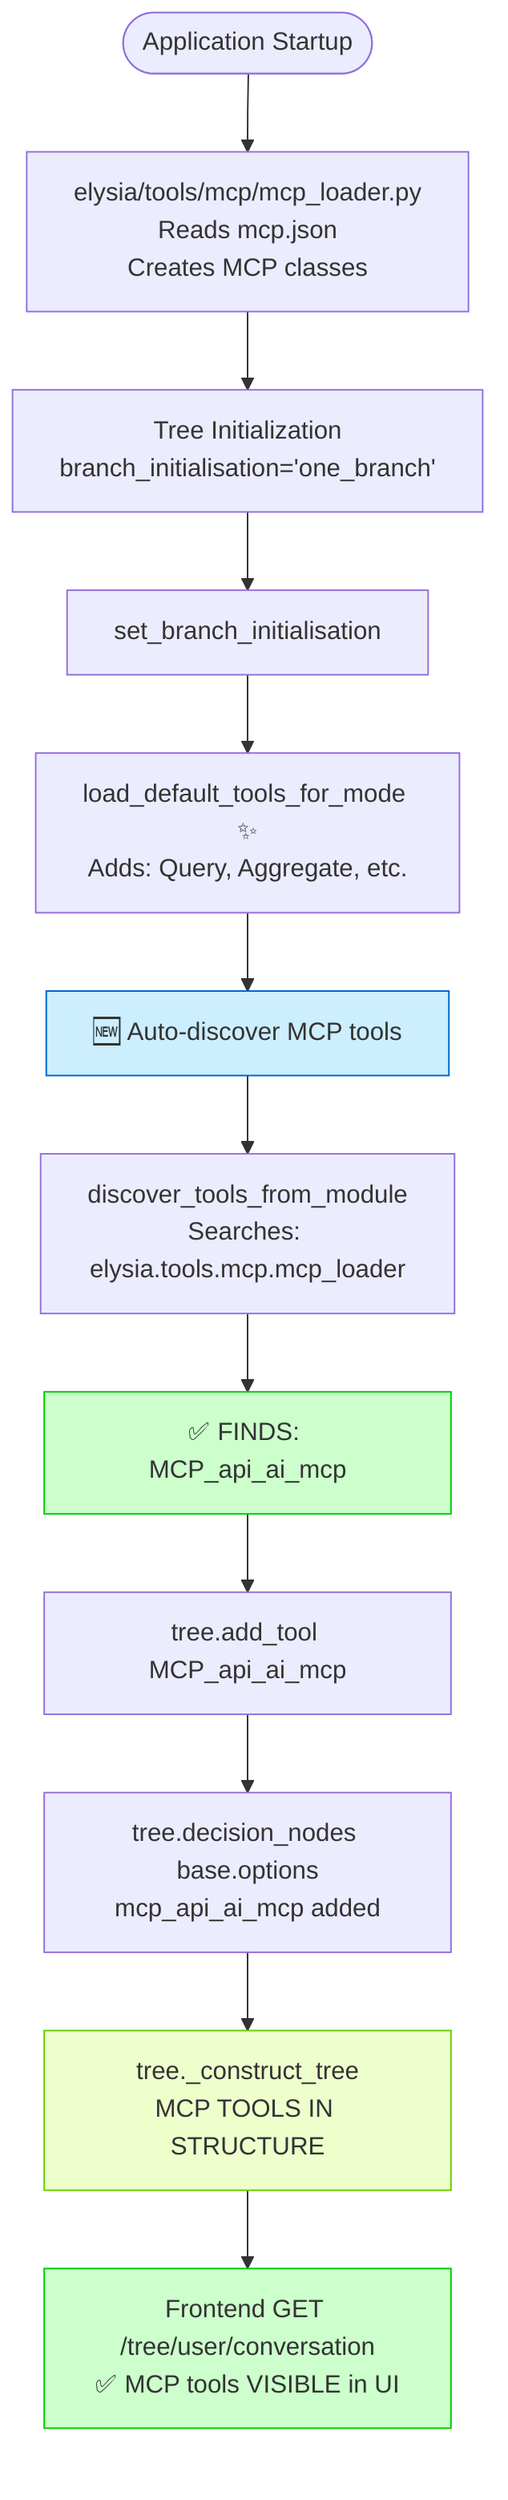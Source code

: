 flowchart TD
    Start([Application Startup]) --> LoadMCP[elysia/tools/mcp/mcp_loader.py<br/>Reads mcp.json<br/>Creates MCP classes]
    LoadMCP --> TreeInit[Tree Initialization<br/>branch_initialisation='one_branch']
    TreeInit --> SetBranch[set_branch_initialisation]
    SetBranch --> LoadDefault[load_default_tools_for_mode ✨<br/>Adds: Query, Aggregate, etc.]
    LoadDefault --> AutoDiscover[🆕 Auto-discover MCP tools]
    AutoDiscover --> SearchMCP[discover_tools_from_module<br/>Searches: elysia.tools.mcp.mcp_loader]
    SearchMCP --> FoundMCP[✅ FINDS: MCP_api_ai_mcp]
    FoundMCP --> AddTool[tree.add_tool MCP_api_ai_mcp]
    AddTool --> UpdateNode[tree.decision_nodes base.options<br/>mcp_api_ai_mcp added]
    UpdateNode --> BuildTree[tree._construct_tree<br/>MCP TOOLS IN STRUCTURE]
    BuildTree --> Frontend[Frontend GET /tree/user/conversation<br/>✅ MCP tools VISIBLE in UI]
    
    style FoundMCP fill:#ccffcc,stroke:#00cc00
    style Frontend fill:#ccffcc,stroke:#00cc00
    style BuildTree fill:#eeffcc,stroke:#66cc00
    style AutoDiscover fill:#cceeff,stroke:#0066cc